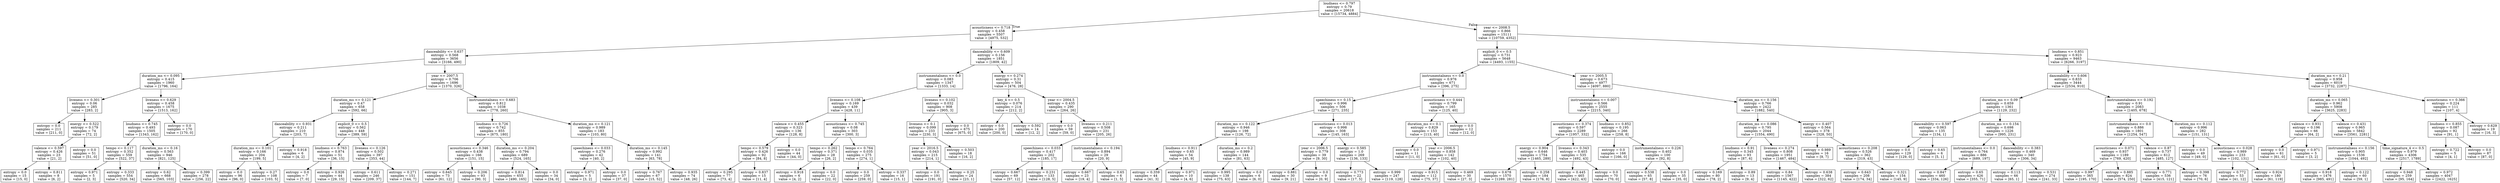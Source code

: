 digraph Tree {
node [shape=box] ;
0 [label="loudness <= 0.797\nentropy = 0.79\nsamples = 20618\nvalue = [15734, 4884]"] ;
1 [label="acousticness <= 0.718\nentropy = 0.458\nsamples = 5507\nvalue = [4975, 532]"] ;
0 -> 1 [labeldistance=2.5, labelangle=45, headlabel="True"] ;
2 [label="danceability <= 0.637\nentropy = 0.568\nsamples = 3656\nvalue = [3166, 490]"] ;
1 -> 2 ;
3 [label="duration_ms <= 0.095\nentropy = 0.415\nsamples = 1960\nvalue = [1796, 164]"] ;
2 -> 3 ;
4 [label="liveness <= 0.301\nentropy = 0.06\nsamples = 285\nvalue = [283, 2]"] ;
3 -> 4 ;
5 [label="entropy = 0.0\nsamples = 211\nvalue = [211, 0]"] ;
4 -> 5 ;
6 [label="energy <= 0.522\nentropy = 0.179\nsamples = 74\nvalue = [72, 2]"] ;
4 -> 6 ;
7 [label="valence <= 0.597\nentropy = 0.426\nsamples = 23\nvalue = [21, 2]"] ;
6 -> 7 ;
8 [label="entropy = 0.0\nsamples = 15\nvalue = [15, 0]"] ;
7 -> 8 ;
9 [label="entropy = 0.811\nsamples = 8\nvalue = [6, 2]"] ;
7 -> 9 ;
10 [label="entropy = 0.0\nsamples = 51\nvalue = [51, 0]"] ;
6 -> 10 ;
11 [label="liveness <= 0.629\nentropy = 0.458\nsamples = 1675\nvalue = [1513, 162]"] ;
3 -> 11 ;
12 [label="loudness <= 0.745\nentropy = 0.493\nsamples = 1505\nvalue = [1343, 162]"] ;
11 -> 12 ;
13 [label="tempo <= 0.117\nentropy = 0.352\nsamples = 559\nvalue = [522, 37]"] ;
12 -> 13 ;
14 [label="entropy = 0.971\nsamples = 5\nvalue = [2, 3]"] ;
13 -> 14 ;
15 [label="entropy = 0.333\nsamples = 554\nvalue = [520, 34]"] ;
13 -> 15 ;
16 [label="duration_ms <= 0.16\nentropy = 0.563\nsamples = 946\nvalue = [821, 125]"] ;
12 -> 16 ;
17 [label="entropy = 0.62\nsamples = 668\nvalue = [565, 103]"] ;
16 -> 17 ;
18 [label="entropy = 0.399\nsamples = 278\nvalue = [256, 22]"] ;
16 -> 18 ;
19 [label="entropy = 0.0\nsamples = 170\nvalue = [170, 0]"] ;
11 -> 19 ;
20 [label="year <= 2007.5\nentropy = 0.706\nsamples = 1696\nvalue = [1370, 326]"] ;
2 -> 20 ;
21 [label="duration_ms <= 0.121\nentropy = 0.47\nsamples = 658\nvalue = [592, 66]"] ;
20 -> 21 ;
22 [label="danceability <= 0.931\nentropy = 0.211\nsamples = 210\nvalue = [203, 7]"] ;
21 -> 22 ;
23 [label="duration_ms <= 0.101\nentropy = 0.166\nsamples = 204\nvalue = [199, 5]"] ;
22 -> 23 ;
24 [label="entropy = 0.0\nsamples = 96\nvalue = [96, 0]"] ;
23 -> 24 ;
25 [label="entropy = 0.27\nsamples = 108\nvalue = [103, 5]"] ;
23 -> 25 ;
26 [label="entropy = 0.918\nsamples = 6\nvalue = [4, 2]"] ;
22 -> 26 ;
27 [label="explicit_0 <= 0.5\nentropy = 0.562\nsamples = 448\nvalue = [389, 59]"] ;
21 -> 27 ;
28 [label="loudness <= 0.763\nentropy = 0.874\nsamples = 51\nvalue = [36, 15]"] ;
27 -> 28 ;
29 [label="entropy = 0.0\nsamples = 7\nvalue = [7, 0]"] ;
28 -> 29 ;
30 [label="entropy = 0.926\nsamples = 44\nvalue = [29, 15]"] ;
28 -> 30 ;
31 [label="liveness <= 0.126\nentropy = 0.502\nsamples = 397\nvalue = [353, 44]"] ;
27 -> 31 ;
32 [label="entropy = 0.611\nsamples = 246\nvalue = [209, 37]"] ;
31 -> 32 ;
33 [label="entropy = 0.271\nsamples = 151\nvalue = [144, 7]"] ;
31 -> 33 ;
34 [label="instrumentalness <= 0.683\nentropy = 0.812\nsamples = 1038\nvalue = [778, 260]"] ;
20 -> 34 ;
35 [label="loudness <= 0.726\nentropy = 0.742\nsamples = 855\nvalue = [675, 180]"] ;
34 -> 35 ;
36 [label="acousticness <= 0.346\nentropy = 0.438\nsamples = 166\nvalue = [151, 15]"] ;
35 -> 36 ;
37 [label="entropy = 0.645\nsamples = 73\nvalue = [61, 12]"] ;
36 -> 37 ;
38 [label="entropy = 0.206\nsamples = 93\nvalue = [90, 3]"] ;
36 -> 38 ;
39 [label="duration_ms <= 0.204\nentropy = 0.794\nsamples = 689\nvalue = [524, 165]"] ;
35 -> 39 ;
40 [label="entropy = 0.814\nsamples = 655\nvalue = [490, 165]"] ;
39 -> 40 ;
41 [label="entropy = 0.0\nsamples = 34\nvalue = [34, 0]"] ;
39 -> 41 ;
42 [label="duration_ms <= 0.121\nentropy = 0.989\nsamples = 183\nvalue = [103, 80]"] ;
34 -> 42 ;
43 [label="speechiness <= 0.033\nentropy = 0.276\nsamples = 42\nvalue = [40, 2]"] ;
42 -> 43 ;
44 [label="entropy = 0.971\nsamples = 5\nvalue = [3, 2]"] ;
43 -> 44 ;
45 [label="entropy = 0.0\nsamples = 37\nvalue = [37, 0]"] ;
43 -> 45 ;
46 [label="duration_ms <= 0.145\nentropy = 0.992\nsamples = 141\nvalue = [63, 78]"] ;
42 -> 46 ;
47 [label="entropy = 0.767\nsamples = 67\nvalue = [15, 52]"] ;
46 -> 47 ;
48 [label="entropy = 0.935\nsamples = 74\nvalue = [48, 26]"] ;
46 -> 48 ;
49 [label="danceability <= 0.609\nentropy = 0.156\nsamples = 1851\nvalue = [1809, 42]"] ;
1 -> 49 ;
50 [label="instrumentalness <= 0.0\nentropy = 0.083\nsamples = 1347\nvalue = [1333, 14]"] ;
49 -> 50 ;
51 [label="liveness <= 0.108\nentropy = 0.169\nsamples = 439\nvalue = [428, 11]"] ;
50 -> 51 ;
52 [label="valence <= 0.455\nentropy = 0.323\nsamples = 136\nvalue = [128, 8]"] ;
51 -> 52 ;
53 [label="tempo <= 0.579\nentropy = 0.426\nsamples = 92\nvalue = [84, 8]"] ;
52 -> 53 ;
54 [label="entropy = 0.295\nsamples = 77\nvalue = [73, 4]"] ;
53 -> 54 ;
55 [label="entropy = 0.837\nsamples = 15\nvalue = [11, 4]"] ;
53 -> 55 ;
56 [label="entropy = 0.0\nsamples = 44\nvalue = [44, 0]"] ;
52 -> 56 ;
57 [label="acousticness <= 0.745\nentropy = 0.08\nsamples = 303\nvalue = [300, 3]"] ;
51 -> 57 ;
58 [label="tempo <= 0.262\nentropy = 0.371\nsamples = 28\nvalue = [26, 2]"] ;
57 -> 58 ;
59 [label="entropy = 0.918\nsamples = 6\nvalue = [4, 2]"] ;
58 -> 59 ;
60 [label="entropy = 0.0\nsamples = 22\nvalue = [22, 0]"] ;
58 -> 60 ;
61 [label="tempo <= 0.764\nentropy = 0.035\nsamples = 275\nvalue = [274, 1]"] ;
57 -> 61 ;
62 [label="entropy = 0.0\nsamples = 259\nvalue = [259, 0]"] ;
61 -> 62 ;
63 [label="entropy = 0.337\nsamples = 16\nvalue = [15, 1]"] ;
61 -> 63 ;
64 [label="liveness <= 0.102\nentropy = 0.032\nsamples = 908\nvalue = [905, 3]"] ;
50 -> 64 ;
65 [label="liveness <= 0.1\nentropy = 0.099\nsamples = 233\nvalue = [230, 3]"] ;
64 -> 65 ;
66 [label="year <= 2016.5\nentropy = 0.043\nsamples = 215\nvalue = [214, 1]"] ;
65 -> 66 ;
67 [label="entropy = 0.0\nsamples = 191\nvalue = [191, 0]"] ;
66 -> 67 ;
68 [label="entropy = 0.25\nsamples = 24\nvalue = [23, 1]"] ;
66 -> 68 ;
69 [label="entropy = 0.503\nsamples = 18\nvalue = [16, 2]"] ;
65 -> 69 ;
70 [label="entropy = 0.0\nsamples = 675\nvalue = [675, 0]"] ;
64 -> 70 ;
71 [label="energy <= 0.274\nentropy = 0.31\nsamples = 504\nvalue = [476, 28]"] ;
49 -> 71 ;
72 [label="key_4 <= 0.5\nentropy = 0.076\nsamples = 214\nvalue = [212, 2]"] ;
71 -> 72 ;
73 [label="entropy = 0.0\nsamples = 200\nvalue = [200, 0]"] ;
72 -> 73 ;
74 [label="entropy = 0.592\nsamples = 14\nvalue = [12, 2]"] ;
72 -> 74 ;
75 [label="year <= 2004.5\nentropy = 0.435\nsamples = 290\nvalue = [264, 26]"] ;
71 -> 75 ;
76 [label="entropy = 0.0\nsamples = 59\nvalue = [59, 0]"] ;
75 -> 76 ;
77 [label="liveness <= 0.211\nentropy = 0.508\nsamples = 231\nvalue = [205, 26]"] ;
75 -> 77 ;
78 [label="speechiness <= 0.033\nentropy = 0.417\nsamples = 202\nvalue = [185, 17]"] ;
77 -> 78 ;
79 [label="entropy = 0.667\nsamples = 69\nvalue = [57, 12]"] ;
78 -> 79 ;
80 [label="entropy = 0.231\nsamples = 133\nvalue = [128, 5]"] ;
78 -> 80 ;
81 [label="instrumentalness <= 0.194\nentropy = 0.894\nsamples = 29\nvalue = [20, 9]"] ;
77 -> 81 ;
82 [label="entropy = 0.667\nsamples = 23\nvalue = [19, 4]"] ;
81 -> 82 ;
83 [label="entropy = 0.65\nsamples = 6\nvalue = [1, 5]"] ;
81 -> 83 ;
84 [label="year <= 2008.5\nentropy = 0.866\nsamples = 15111\nvalue = [10759, 4352]"] ;
0 -> 84 [labeldistance=2.5, labelangle=-45, headlabel="False"] ;
85 [label="explicit_0 <= 0.5\nentropy = 0.731\nsamples = 5648\nvalue = [4493, 1155]"] ;
84 -> 85 ;
86 [label="instrumentalness <= 0.0\nentropy = 0.976\nsamples = 671\nvalue = [396, 275]"] ;
85 -> 86 ;
87 [label="speechiness <= 0.15\nentropy = 0.996\nsamples = 506\nvalue = [271, 235]"] ;
86 -> 87 ;
88 [label="duration_ms <= 0.122\nentropy = 0.946\nsamples = 198\nvalue = [126, 72]"] ;
87 -> 88 ;
89 [label="loudness <= 0.911\nentropy = 0.65\nsamples = 54\nvalue = [45, 9]"] ;
88 -> 89 ;
90 [label="entropy = 0.359\nsamples = 44\nvalue = [41, 3]"] ;
89 -> 90 ;
91 [label="entropy = 0.971\nsamples = 10\nvalue = [4, 6]"] ;
89 -> 91 ;
92 [label="duration_ms <= 0.2\nentropy = 0.989\nsamples = 144\nvalue = [81, 63]"] ;
88 -> 92 ;
93 [label="entropy = 0.995\nsamples = 138\nvalue = [75, 63]"] ;
92 -> 93 ;
94 [label="entropy = 0.0\nsamples = 6\nvalue = [6, 0]"] ;
92 -> 94 ;
95 [label="acousticness <= 0.013\nentropy = 0.998\nsamples = 308\nvalue = [145, 163]"] ;
87 -> 95 ;
96 [label="year <= 2006.5\nentropy = 0.779\nsamples = 39\nvalue = [9, 30]"] ;
95 -> 96 ;
97 [label="entropy = 0.881\nsamples = 30\nvalue = [9, 21]"] ;
96 -> 97 ;
98 [label="entropy = 0.0\nsamples = 9\nvalue = [0, 9]"] ;
96 -> 98 ;
99 [label="energy <= 0.585\nentropy = 1.0\nsamples = 269\nvalue = [136, 133]"] ;
95 -> 99 ;
100 [label="entropy = 0.773\nsamples = 22\nvalue = [17, 5]"] ;
99 -> 100 ;
101 [label="entropy = 0.999\nsamples = 247\nvalue = [119, 128]"] ;
99 -> 101 ;
102 [label="acousticness <= 0.444\nentropy = 0.799\nsamples = 165\nvalue = [125, 40]"] ;
86 -> 102 ;
103 [label="duration_ms <= 0.1\nentropy = 0.829\nsamples = 153\nvalue = [113, 40]"] ;
102 -> 103 ;
104 [label="entropy = 0.0\nsamples = 11\nvalue = [11, 0]"] ;
103 -> 104 ;
105 [label="year <= 2006.5\nentropy = 0.858\nsamples = 142\nvalue = [102, 40]"] ;
103 -> 105 ;
106 [label="entropy = 0.915\nsamples = 112\nvalue = [75, 37]"] ;
105 -> 106 ;
107 [label="entropy = 0.469\nsamples = 30\nvalue = [27, 3]"] ;
105 -> 107 ;
108 [label="entropy = 0.0\nsamples = 12\nvalue = [12, 0]"] ;
102 -> 108 ;
109 [label="year <= 2005.5\nentropy = 0.673\nsamples = 4977\nvalue = [4097, 880]"] ;
85 -> 109 ;
110 [label="instrumentalness <= 0.007\nentropy = 0.566\nsamples = 2555\nvalue = [2215, 340]"] ;
109 -> 110 ;
111 [label="acousticness <= 0.374\nentropy = 0.597\nsamples = 2289\nvalue = [1957, 332]"] ;
110 -> 111 ;
112 [label="energy <= 0.904\nentropy = 0.646\nsamples = 1754\nvalue = [1465, 289]"] ;
111 -> 112 ;
113 [label="entropy = 0.678\nsamples = 1570\nvalue = [1289, 281]"] ;
112 -> 113 ;
114 [label="entropy = 0.258\nsamples = 184\nvalue = [176, 8]"] ;
112 -> 114 ;
115 [label="liveness <= 0.343\nentropy = 0.403\nsamples = 535\nvalue = [492, 43]"] ;
111 -> 115 ;
116 [label="entropy = 0.445\nsamples = 465\nvalue = [422, 43]"] ;
115 -> 116 ;
117 [label="entropy = 0.0\nsamples = 70\nvalue = [70, 0]"] ;
115 -> 117 ;
118 [label="loudness <= 0.852\nentropy = 0.195\nsamples = 266\nvalue = [258, 8]"] ;
110 -> 118 ;
119 [label="entropy = 0.0\nsamples = 166\nvalue = [166, 0]"] ;
118 -> 119 ;
120 [label="instrumentalness <= 0.226\nentropy = 0.402\nsamples = 100\nvalue = [92, 8]"] ;
118 -> 120 ;
121 [label="entropy = 0.538\nsamples = 65\nvalue = [57, 8]"] ;
120 -> 121 ;
122 [label="entropy = 0.0\nsamples = 35\nvalue = [35, 0]"] ;
120 -> 122 ;
123 [label="duration_ms <= 0.156\nentropy = 0.766\nsamples = 2422\nvalue = [1882, 540]"] ;
109 -> 123 ;
124 [label="duration_ms <= 0.086\nentropy = 0.795\nsamples = 2044\nvalue = [1554, 490]"] ;
123 -> 124 ;
125 [label="loudness <= 0.91\nentropy = 0.345\nsamples = 93\nvalue = [87, 6]"] ;
124 -> 125 ;
126 [label="entropy = 0.169\nsamples = 80\nvalue = [78, 2]"] ;
125 -> 126 ;
127 [label="entropy = 0.89\nsamples = 13\nvalue = [9, 4]"] ;
125 -> 127 ;
128 [label="liveness <= 0.274\nentropy = 0.808\nsamples = 1951\nvalue = [1467, 484]"] ;
124 -> 128 ;
129 [label="entropy = 0.84\nsamples = 1567\nvalue = [1145, 422]"] ;
128 -> 129 ;
130 [label="entropy = 0.638\nsamples = 384\nvalue = [322, 62]"] ;
128 -> 130 ;
131 [label="energy <= 0.407\nentropy = 0.564\nsamples = 378\nvalue = [328, 50]"] ;
123 -> 131 ;
132 [label="entropy = 0.989\nsamples = 16\nvalue = [9, 7]"] ;
131 -> 132 ;
133 [label="acousticness <= 0.208\nentropy = 0.526\nsamples = 362\nvalue = [319, 43]"] ;
131 -> 133 ;
134 [label="entropy = 0.643\nsamples = 208\nvalue = [174, 34]"] ;
133 -> 134 ;
135 [label="entropy = 0.321\nsamples = 154\nvalue = [145, 9]"] ;
133 -> 135 ;
136 [label="loudness <= 0.851\nentropy = 0.923\nsamples = 9463\nvalue = [6266, 3197]"] ;
84 -> 136 ;
137 [label="danceability <= 0.606\nentropy = 0.833\nsamples = 3444\nvalue = [2534, 910]"] ;
136 -> 137 ;
138 [label="duration_ms <= 0.09\nentropy = 0.659\nsamples = 1361\nvalue = [1129, 232]"] ;
137 -> 138 ;
139 [label="danceability <= 0.597\nentropy = 0.063\nsamples = 135\nvalue = [134, 1]"] ;
138 -> 139 ;
140 [label="entropy = 0.0\nsamples = 129\nvalue = [129, 0]"] ;
139 -> 140 ;
141 [label="entropy = 0.65\nsamples = 6\nvalue = [5, 1]"] ;
139 -> 141 ;
142 [label="duration_ms <= 0.154\nentropy = 0.698\nsamples = 1226\nvalue = [995, 231]"] ;
138 -> 142 ;
143 [label="instrumentalness <= 0.0\nentropy = 0.764\nsamples = 886\nvalue = [689, 197]"] ;
142 -> 143 ;
144 [label="entropy = 0.847\nsamples = 460\nvalue = [334, 126]"] ;
143 -> 144 ;
145 [label="entropy = 0.65\nsamples = 426\nvalue = [355, 71]"] ;
143 -> 145 ;
146 [label="danceability <= 0.383\nentropy = 0.469\nsamples = 340\nvalue = [306, 34]"] ;
142 -> 146 ;
147 [label="entropy = 0.113\nsamples = 66\nvalue = [65, 1]"] ;
146 -> 147 ;
148 [label="entropy = 0.531\nsamples = 274\nvalue = [241, 33]"] ;
146 -> 148 ;
149 [label="instrumentalness <= 0.192\nentropy = 0.91\nsamples = 2083\nvalue = [1405, 678]"] ;
137 -> 149 ;
150 [label="instrumentalness <= 0.0\nentropy = 0.886\nsamples = 1801\nvalue = [1254, 547]"] ;
149 -> 150 ;
151 [label="acousticness <= 0.071\nentropy = 0.937\nsamples = 1189\nvalue = [769, 420]"] ;
150 -> 151 ;
152 [label="entropy = 0.997\nsamples = 365\nvalue = [195, 170]"] ;
151 -> 152 ;
153 [label="entropy = 0.885\nsamples = 824\nvalue = [574, 250]"] ;
151 -> 153 ;
154 [label="valence <= 0.87\nentropy = 0.737\nsamples = 612\nvalue = [485, 127]"] ;
150 -> 154 ;
155 [label="entropy = 0.771\nsamples = 536\nvalue = [415, 121]"] ;
154 -> 155 ;
156 [label="entropy = 0.398\nsamples = 76\nvalue = [70, 6]"] ;
154 -> 156 ;
157 [label="duration_ms <= 0.112\nentropy = 0.996\nsamples = 282\nvalue = [151, 131]"] ;
149 -> 157 ;
158 [label="entropy = 0.0\nsamples = 49\nvalue = [49, 0]"] ;
157 -> 158 ;
159 [label="acousticness <= 0.028\nentropy = 0.989\nsamples = 233\nvalue = [102, 131]"] ;
157 -> 159 ;
160 [label="entropy = 0.772\nsamples = 53\nvalue = [41, 12]"] ;
159 -> 160 ;
161 [label="entropy = 0.924\nsamples = 180\nvalue = [61, 119]"] ;
159 -> 161 ;
162 [label="duration_ms <= 0.21\nentropy = 0.958\nsamples = 6019\nvalue = [3732, 2287]"] ;
136 -> 162 ;
163 [label="duration_ms <= 0.065\nentropy = 0.962\nsamples = 5908\nvalue = [3625, 2283]"] ;
162 -> 163 ;
164 [label="valence <= 0.931\nentropy = 0.196\nsamples = 66\nvalue = [64, 2]"] ;
163 -> 164 ;
165 [label="entropy = 0.0\nsamples = 61\nvalue = [61, 0]"] ;
164 -> 165 ;
166 [label="entropy = 0.971\nsamples = 5\nvalue = [3, 2]"] ;
164 -> 166 ;
167 [label="valence <= 0.431\nentropy = 0.965\nsamples = 5842\nvalue = [3561, 2281]"] ;
163 -> 167 ;
168 [label="instrumentalness <= 0.156\nentropy = 0.905\nsamples = 1536\nvalue = [1044, 492]"] ;
167 -> 168 ;
169 [label="entropy = 0.918\nsamples = 1476\nvalue = [985, 491]"] ;
168 -> 169 ;
170 [label="entropy = 0.122\nsamples = 60\nvalue = [59, 1]"] ;
168 -> 170 ;
171 [label="time_signature_4 <= 0.5\nentropy = 0.979\nsamples = 4306\nvalue = [2517, 1789]"] ;
167 -> 171 ;
172 [label="entropy = 0.948\nsamples = 259\nvalue = [95, 164]"] ;
171 -> 172 ;
173 [label="entropy = 0.972\nsamples = 4047\nvalue = [2422, 1625]"] ;
171 -> 173 ;
174 [label="acousticness <= 0.366\nentropy = 0.224\nsamples = 111\nvalue = [107, 4]"] ;
162 -> 174 ;
175 [label="loudness <= 0.855\nentropy = 0.087\nsamples = 92\nvalue = [91, 1]"] ;
174 -> 175 ;
176 [label="entropy = 0.722\nsamples = 5\nvalue = [4, 1]"] ;
175 -> 176 ;
177 [label="entropy = 0.0\nsamples = 87\nvalue = [87, 0]"] ;
175 -> 177 ;
178 [label="entropy = 0.629\nsamples = 19\nvalue = [16, 3]"] ;
174 -> 178 ;
}